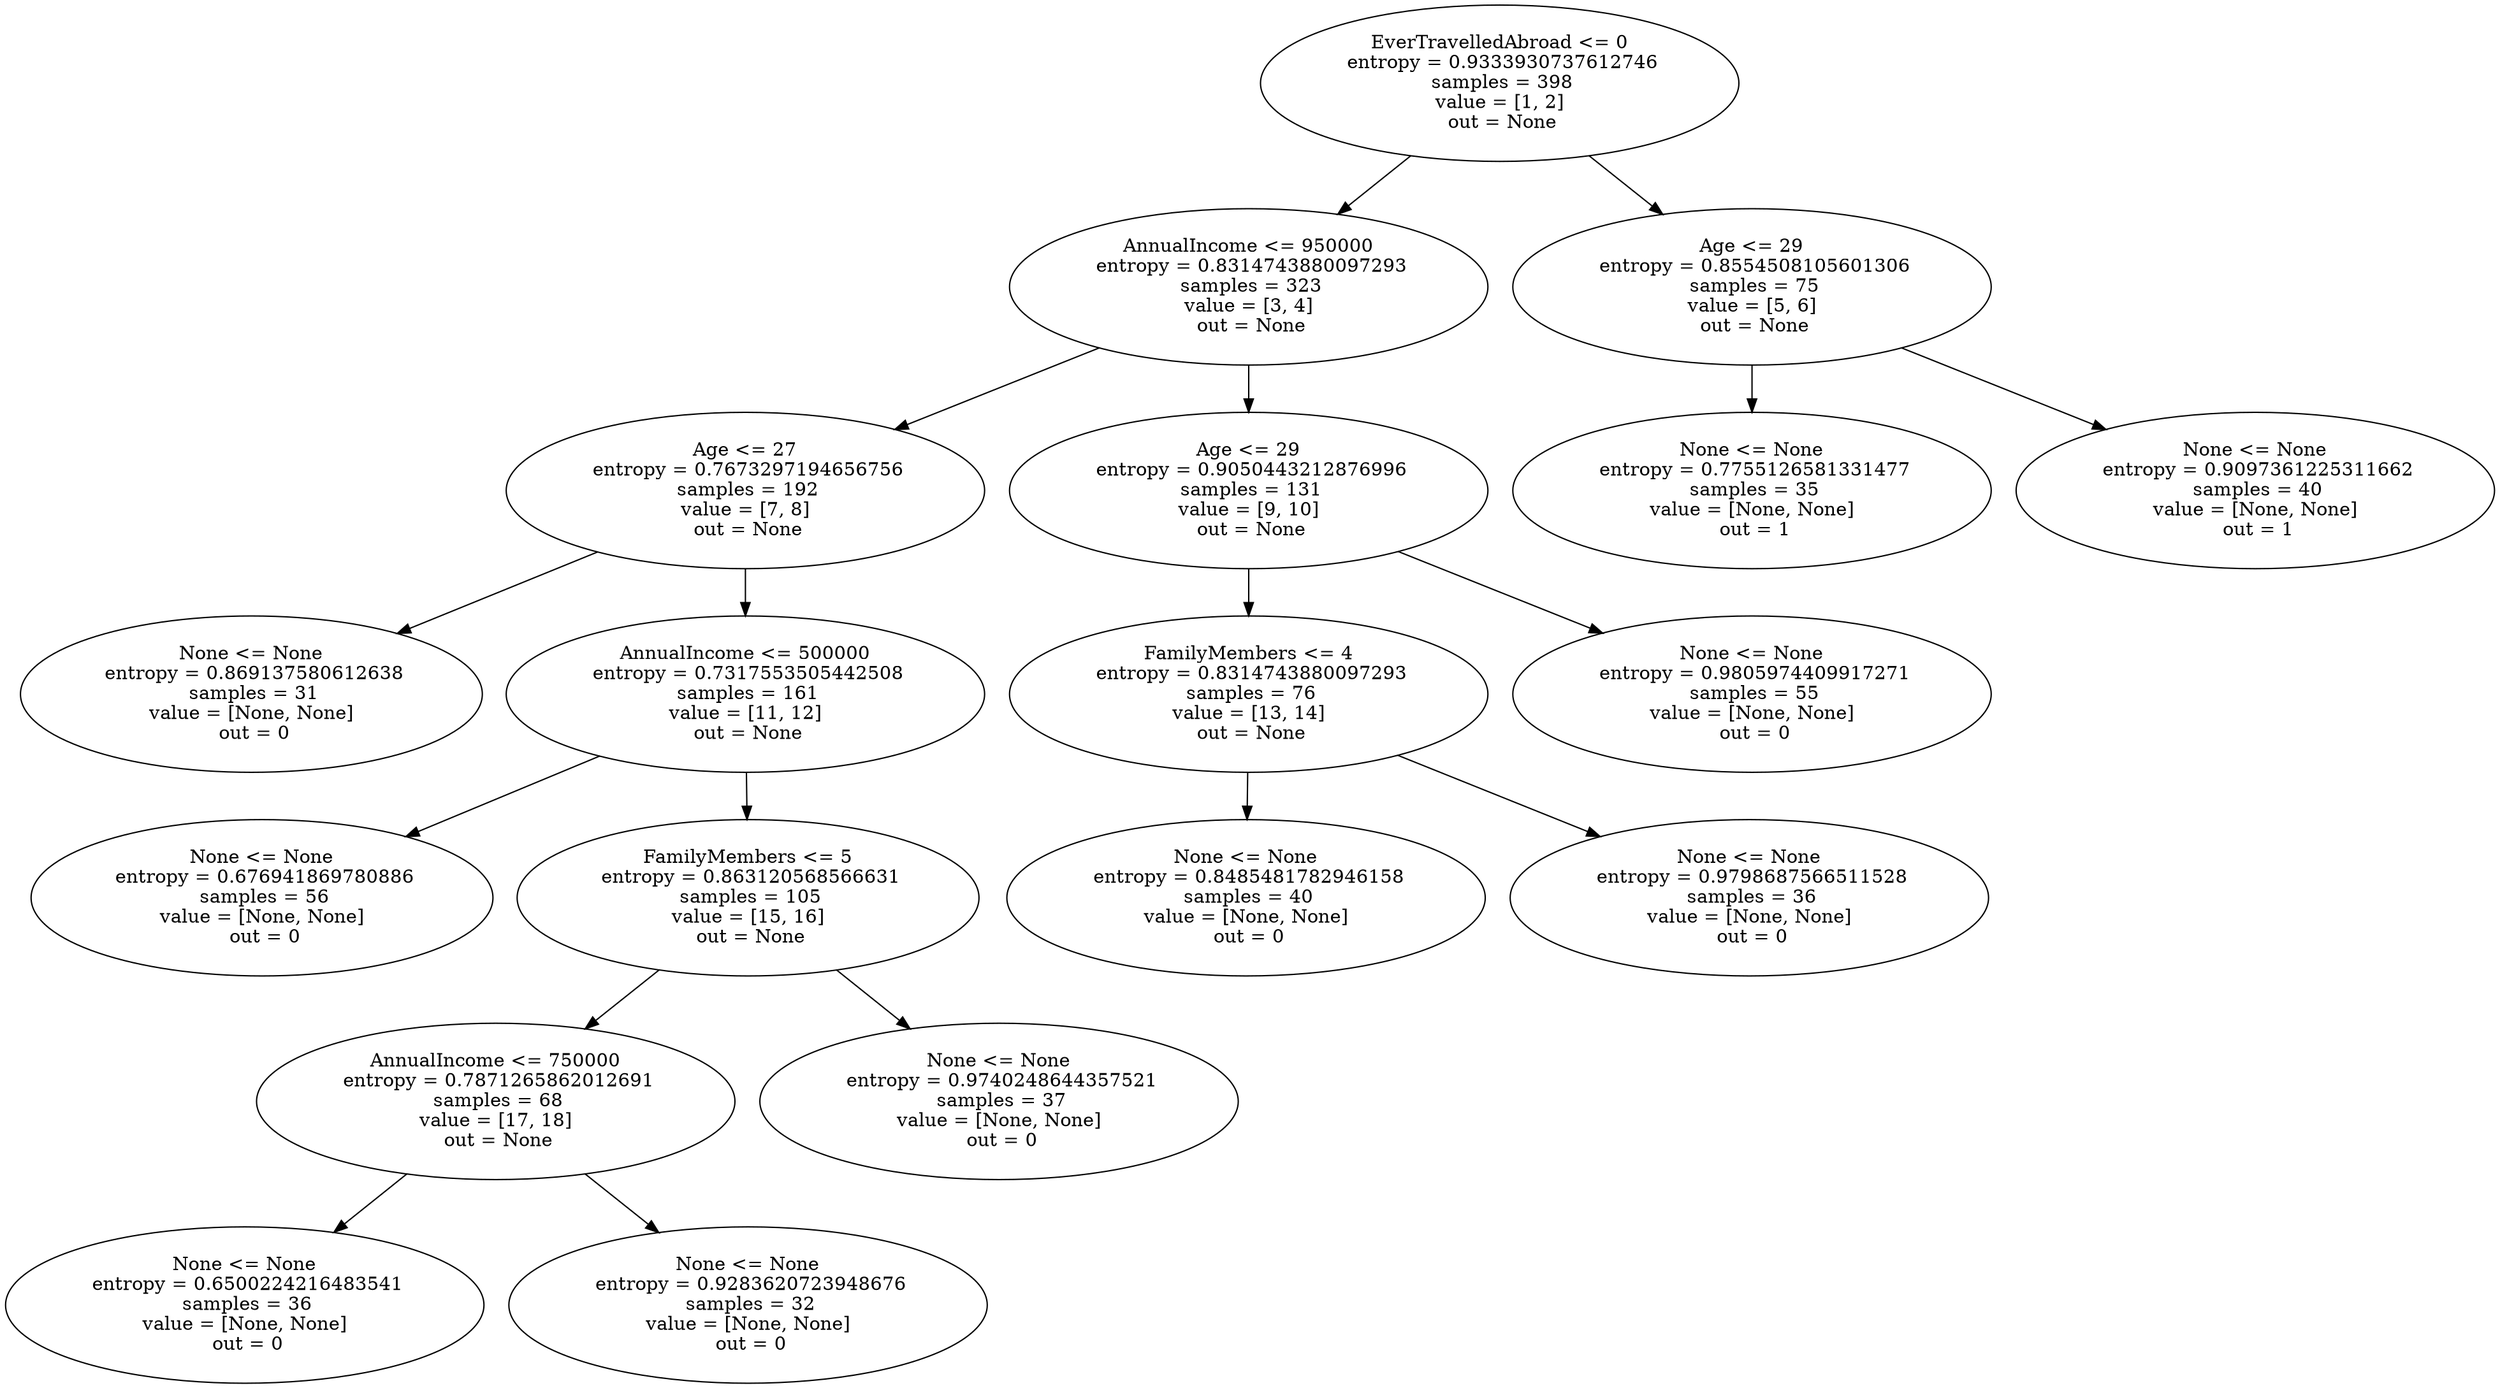 digraph {
	0 [label="EverTravelledAbroad <= 0
 entropy = 0.9333930737612746
 samples = 398
 value = [1, 2] 
 out = None"]
	1 [label="AnnualIncome <= 950000
 entropy = 0.8314743880097293
 samples = 323
 value = [3, 4] 
 out = None"]
	2 [label="Age <= 29
 entropy = 0.8554508105601306
 samples = 75
 value = [5, 6] 
 out = None"]
	3 [label="Age <= 27
 entropy = 0.7673297194656756
 samples = 192
 value = [7, 8] 
 out = None"]
	4 [label="Age <= 29
 entropy = 0.9050443212876996
 samples = 131
 value = [9, 10] 
 out = None"]
	5 [label="None <= None
 entropy = 0.7755126581331477
 samples = 35
 value = [None, None] 
 out = 1"]
	6 [label="None <= None
 entropy = 0.9097361225311662
 samples = 40
 value = [None, None] 
 out = 1"]
	7 [label="None <= None
 entropy = 0.869137580612638
 samples = 31
 value = [None, None] 
 out = 0"]
	8 [label="AnnualIncome <= 500000
 entropy = 0.7317553505442508
 samples = 161
 value = [11, 12] 
 out = None"]
	9 [label="FamilyMembers <= 4
 entropy = 0.8314743880097293
 samples = 76
 value = [13, 14] 
 out = None"]
	10 [label="None <= None
 entropy = 0.9805974409917271
 samples = 55
 value = [None, None] 
 out = 0"]
	11 [label="None <= None
 entropy = 0.676941869780886
 samples = 56
 value = [None, None] 
 out = 0"]
	12 [label="FamilyMembers <= 5
 entropy = 0.863120568566631
 samples = 105
 value = [15, 16] 
 out = None"]
	13 [label="None <= None
 entropy = 0.8485481782946158
 samples = 40
 value = [None, None] 
 out = 0"]
	14 [label="None <= None
 entropy = 0.9798687566511528
 samples = 36
 value = [None, None] 
 out = 0"]
	15 [label="AnnualIncome <= 750000
 entropy = 0.7871265862012691
 samples = 68
 value = [17, 18] 
 out = None"]
	16 [label="None <= None
 entropy = 0.9740248644357521
 samples = 37
 value = [None, None] 
 out = 0"]
	17 [label="None <= None
 entropy = 0.6500224216483541
 samples = 36
 value = [None, None] 
 out = 0"]
	18 [label="None <= None
 entropy = 0.9283620723948676
 samples = 32
 value = [None, None] 
 out = 0"]
	0 -> 1
	0 -> 2
	1 -> 3
	1 -> 4
	2 -> 5
	2 -> 6
	3 -> 7
	3 -> 8
	4 -> 9
	4 -> 10
	8 -> 11
	8 -> 12
	9 -> 13
	9 -> 14
	12 -> 15
	12 -> 16
	15 -> 17
	15 -> 18
}

